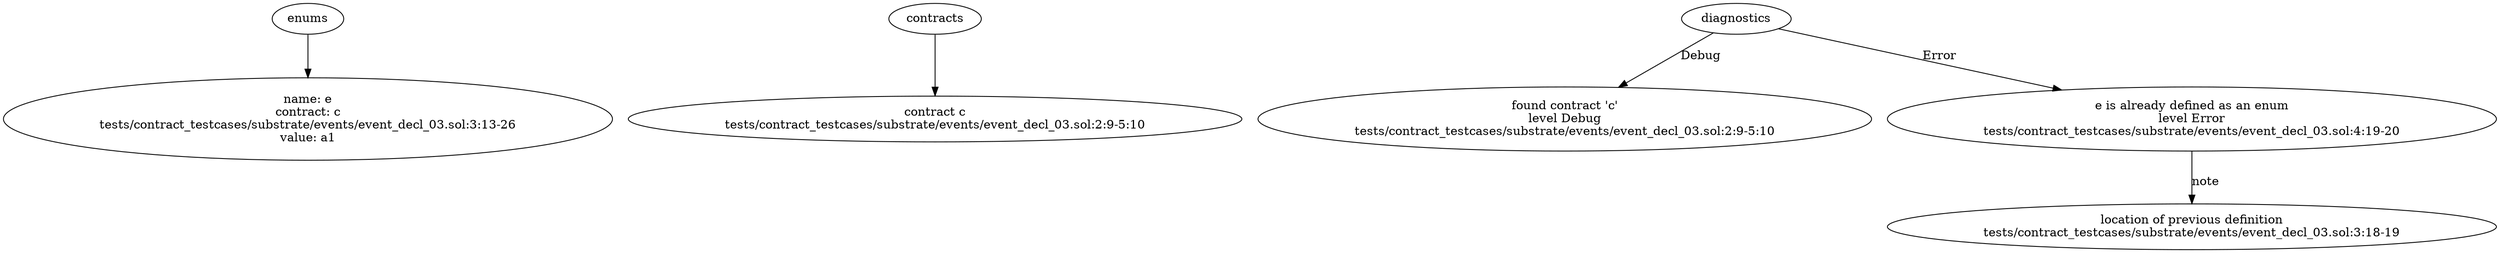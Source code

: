 strict digraph "tests/contract_testcases/substrate/events/event_decl_03.sol" {
	e [label="name: e\ncontract: c\ntests/contract_testcases/substrate/events/event_decl_03.sol:3:13-26\nvalue: a1"]
	contract [label="contract c\ntests/contract_testcases/substrate/events/event_decl_03.sol:2:9-5:10"]
	diagnostic [label="found contract 'c'\nlevel Debug\ntests/contract_testcases/substrate/events/event_decl_03.sol:2:9-5:10"]
	diagnostic_7 [label="e is already defined as an enum\nlevel Error\ntests/contract_testcases/substrate/events/event_decl_03.sol:4:19-20"]
	note [label="location of previous definition\ntests/contract_testcases/substrate/events/event_decl_03.sol:3:18-19"]
	enums -> e
	contracts -> contract
	diagnostics -> diagnostic [label="Debug"]
	diagnostics -> diagnostic_7 [label="Error"]
	diagnostic_7 -> note [label="note"]
}
